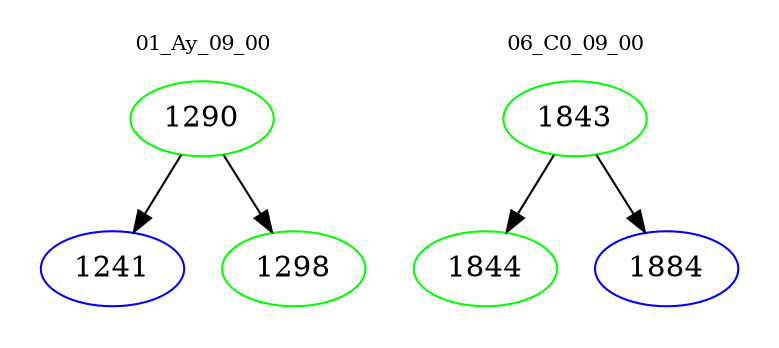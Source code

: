 digraph{
subgraph cluster_0 {
color = white
label = "01_Ay_09_00";
fontsize=10;
T0_1290 [label="1290", color="green"]
T0_1290 -> T0_1241 [color="black"]
T0_1241 [label="1241", color="blue"]
T0_1290 -> T0_1298 [color="black"]
T0_1298 [label="1298", color="green"]
}
subgraph cluster_1 {
color = white
label = "06_C0_09_00";
fontsize=10;
T1_1843 [label="1843", color="green"]
T1_1843 -> T1_1844 [color="black"]
T1_1844 [label="1844", color="green"]
T1_1843 -> T1_1884 [color="black"]
T1_1884 [label="1884", color="blue"]
}
}

